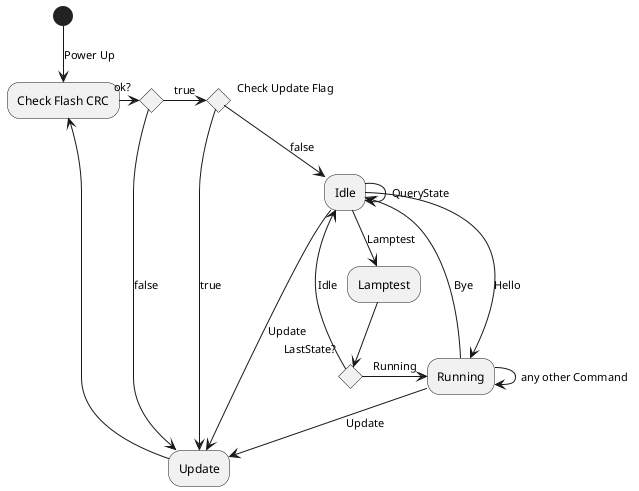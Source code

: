 @startuml
(*) -->[Power Up] "Check Flash CRC"

"Check Flash CRC" -> if "ok?" then
  ->[true] if "Check Update Flag" then
    ->[true] "Update"
    else
    -->[false] "Idle"
   endif
else
  ->[false] "Update" 
     -> "Check Flash CRC"
endif

"Idle" ->[QueryState] "Idle"
"Idle" ->[Update] "Update"
"Idle" ->[Hello] "Running"
"Idle" -->[Lamptest] "Lamptest"

"Running" -->[Bye] "Idle"
"Running" -->[Update] "Update"
"Running" -->[any other Command] "Running"
"Lamptest" -->  if "LastState?" then
    ->[Idle] "Idle"
    else 
    ->[Running] "Running"
    endif


@enduml
